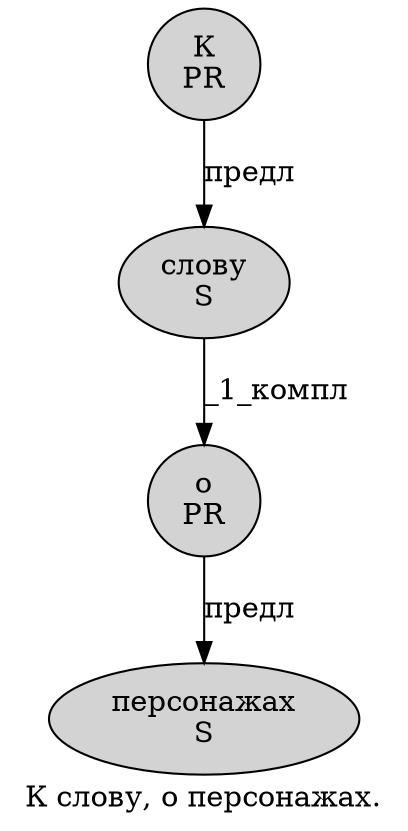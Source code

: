digraph SENTENCE_4149 {
	graph [label="К слову, о персонажах."]
	node [style=filled]
		0 [label="К
PR" color="" fillcolor=lightgray penwidth=1 shape=ellipse]
		1 [label="слову
S" color="" fillcolor=lightgray penwidth=1 shape=ellipse]
		3 [label="о
PR" color="" fillcolor=lightgray penwidth=1 shape=ellipse]
		4 [label="персонажах
S" color="" fillcolor=lightgray penwidth=1 shape=ellipse]
			3 -> 4 [label="предл"]
			0 -> 1 [label="предл"]
			1 -> 3 [label="_1_компл"]
}
